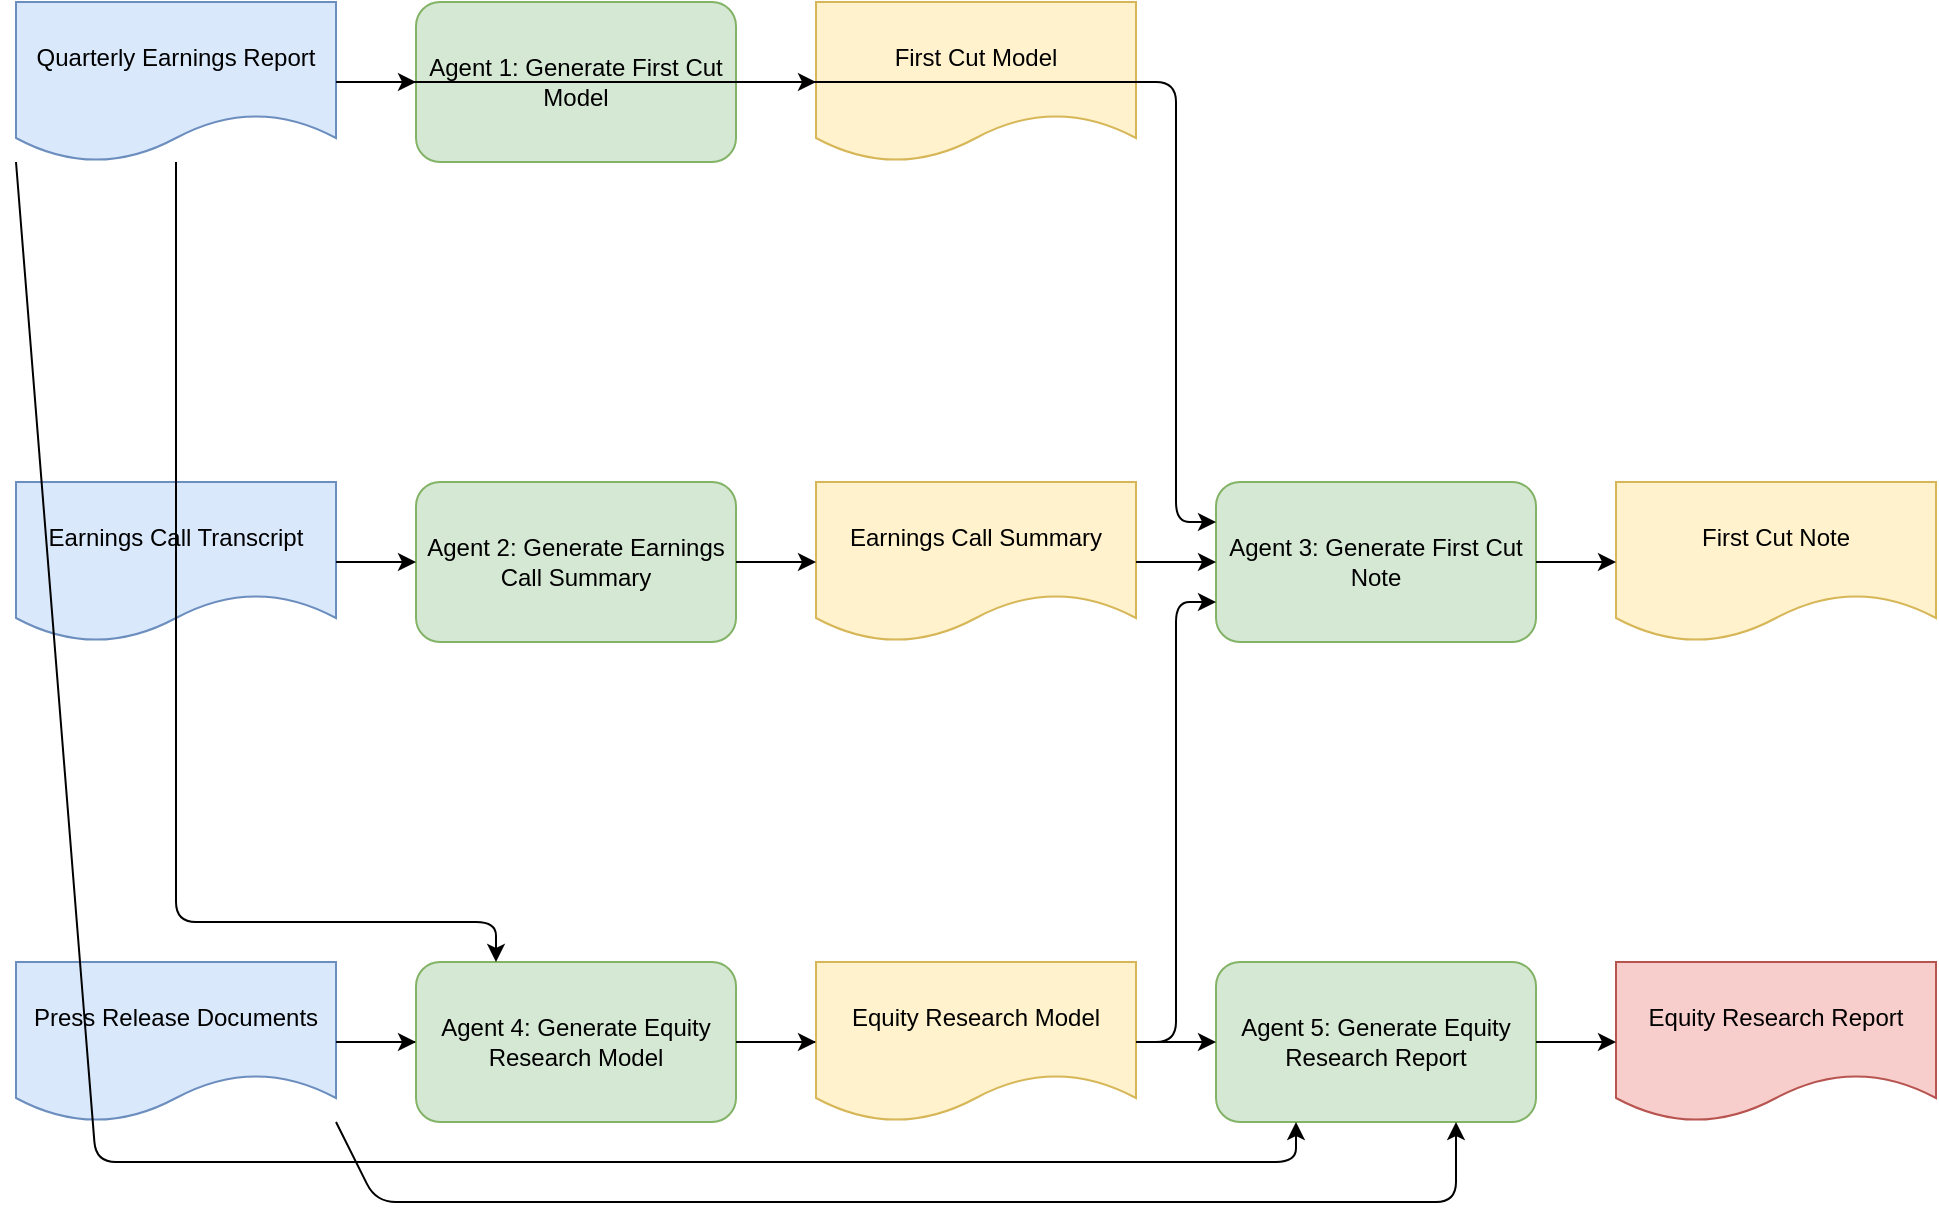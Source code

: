 <mxfile>
    <diagram id="O4s_1V2s_9-E1_3A-B1A" name="Page-1">
        <mxGraphModel dx="1422" dy="794" grid="1" gridSize="10" guides="1" tooltips="1" connect="1" arrows="1" fold="1" page="1" pageScale="1" pageWidth="1500" pageHeight="1100" math="0" shadow="0">
            <root>
                <mxCell id="0"/>
                <mxCell id="1" parent="0"/>
                <mxCell id="2" value="Quarterly Earnings Report" style="shape=document;whiteSpace=wrap;html=1;boundedLbl=1;fillColor=#dae8fc;strokeColor=#6c8ebf;" vertex="1" parent="1">
                    <mxGeometry x="50" y="80" width="160" height="80" as="geometry"/>
                </mxCell>
                <mxCell id="3" value="Earnings Call Transcript" style="shape=document;whiteSpace=wrap;html=1;boundedLbl=1;fillColor=#dae8fc;strokeColor=#6c8ebf;" vertex="1" parent="1">
                    <mxGeometry x="50" y="320" width="160" height="80" as="geometry"/>
                </mxCell>
                <mxCell id="4" value="Press Release Documents" style="shape=document;whiteSpace=wrap;html=1;boundedLbl=1;fillColor=#dae8fc;strokeColor=#6c8ebf;" vertex="1" parent="1">
                    <mxGeometry x="50" y="560" width="160" height="80" as="geometry"/>
                </mxCell>
                <mxCell id="5" value="Agent 1: Generate First Cut Model" style="rounded=1;whiteSpace=wrap;html=1;fillColor=#d5e8d4;strokeColor=#82b366;" vertex="1" parent="1">
                    <mxGeometry x="250" y="80" width="160" height="80" as="geometry"/>
                </mxCell>
                <mxCell id="6" value="Agent 2: Generate Earnings Call Summary" style="rounded=1;whiteSpace=wrap;html=1;fillColor=#d5e8d4;strokeColor=#82b366;" vertex="1" parent="1">
                    <mxGeometry x="250" y="320" width="160" height="80" as="geometry"/>
                </mxCell>
                <mxCell id="7" value="First Cut Model" style="shape=document;whiteSpace=wrap;html=1;boundedLbl=1;fillColor=#fff2cc;strokeColor=#d6b656;" vertex="1" parent="1">
                    <mxGeometry x="450" y="80" width="160" height="80" as="geometry"/>
                </mxCell>
                <mxCell id="8" value="Earnings Call Summary" style="shape=document;whiteSpace=wrap;html=1;boundedLbl=1;fillColor=#fff2cc;strokeColor=#d6b656;" vertex="1" parent="1">
                    <mxGeometry x="450" y="320" width="160" height="80" as="geometry"/>
                </mxCell>
                <mxCell id="9" value="" style="endArrow=classic;html=1;exitX=1;exitY=0.5;exitDx=0;exitDy=0;entryX=0;entryY=0.5;entryDx=0;entryDy=0;" edge="1" parent="1" source="2" target="5">
                    <mxGeometry width="50" height="50" relative="1" as="geometry">
                        <mxPoint x="220" y="120" as="sourcePoint"/>
                        <mxPoint x="270" y="120" as="targetPoint"/>
                    </mxGeometry>
                </mxCell>
                <mxCell id="10" value="" style="endArrow=classic;html=1;exitX=1;exitY=0.5;exitDx=0;exitDy=0;entryX=0;entryY=0.5;entryDx=0;entryDy=0;" edge="1" parent="1" source="5" target="7">
                    <mxGeometry width="50" height="50" relative="1" as="geometry">
                        <mxPoint x="420" y="120" as="sourcePoint"/>
                        <mxPoint x="470" y="120" as="targetPoint"/>
                    </mxGeometry>
                </mxCell>
                <mxCell id="11" value="" style="endArrow=classic;html=1;exitX=1;exitY=0.5;exitDx=0;exitDy=0;entryX=0;entryY=0.5;entryDx=0;entryDy=0;" edge="1" parent="1" source="3" target="6">
                    <mxGeometry width="50" height="50" relative="1" as="geometry">
                        <mxPoint x="220" y="360" as="sourcePoint"/>
                        <mxPoint x="270" y="360" as="targetPoint"/>
                    </mxGeometry>
                </mxCell>
                <mxCell id="12" value="" style="endArrow=classic;html=1;exitX=1;exitY=0.5;exitDx=0;exitDy=0;entryX=0;entryY=0.5;entryDx=0;entryDy=0;" edge="1" parent="1" source="6" target="8">
                    <mxGeometry width="50" height="50" relative="1" as="geometry">
                        <mxPoint x="420" y="360" as="sourcePoint"/>
                        <mxPoint x="470" y="360" as="targetPoint"/>
                    </mxGeometry>
                </mxCell>
                <mxCell id="13" value="Agent 3: Generate First Cut Note" style="rounded=1;whiteSpace=wrap;html=1;fillColor=#d5e8d4;strokeColor=#82b366;" vertex="1" parent="1">
                    <mxGeometry x="650" y="320" width="160" height="80" as="geometry"/>
                </mxCell>
                <mxCell id="14" value="First Cut Note" style="shape=document;whiteSpace=wrap;html=1;boundedLbl=1;fillColor=#fff2cc;strokeColor=#d6b656;" vertex="1" parent="1">
                    <mxGeometry x="850" y="320" width="160" height="80" as="geometry"/>
                </mxCell>
                <mxCell id="15" value="" style="endArrow=classic;html=1;exitX=1;exitY=0.5;exitDx=0;exitDy=0;entryX=0;entryY=0.5;entryDx=0;entryDy=0;" edge="1" parent="1" source="8" target="13">
                    <mxGeometry width="50" height="50" relative="1" as="geometry">
                        <mxPoint x="620" y="360" as="sourcePoint"/>
                        <mxPoint x="670" y="360" as="targetPoint"/>
                    </mxGeometry>
                </mxCell>
                <mxCell id="16" value="" style="endArrow=classic;html=1;exitX=1;exitY=0.5;exitDx=0;exitDy=0;entryX=0;entryY=0.5;entryDx=0;entryDy=0;" edge="1" parent="1" source="13" target="14">
                    <mxGeometry width="50" height="50" relative="1" as="geometry">
                        <mxPoint x="820" y="360" as="sourcePoint"/>
                        <mxPoint x="870" y="360" as="targetPoint"/>
                    </mxGeometry>
                </mxCell>
                <mxCell id="17" value="" style="endArrow=classic;html=1;exitX=1;exitY=0.5;exitDx=0;exitDy=0;entryX=0;entryY=0.25;entryDx=0;entryDy=0;" edge="1" parent="1" source="2" target="13">
                    <mxGeometry width="50" height="50" relative="1" as="geometry">
                        <mxPoint x="220" y="120" as="sourcePoint"/>
                        <mxPoint x="670" y="340" as="targetPoint"/>
                        <Array as="points">
                            <mxPoint x="630" y="120"/>
                            <mxPoint x="630" y="340"/>
                        </Array>
                    </mxGeometry>
                </mxCell>
                <mxCell id="18" value="" style="endArrow=classic;html=1;exitX=1;exitY=0.5;exitDx=0;exitDy=0;entryX=0;entryY=0.75;entryDx=0;entryDy=0;" edge="1" parent="1" source="4" target="13">
                    <mxGeometry width="50" height="50" relative="1" as="geometry">
                        <mxPoint x="220" y="600" as="sourcePoint"/>
                        <mxPoint x="670" y="380" as="targetPoint"/>
                        <Array as="points">
                            <mxPoint x="630" y="600"/>
                            <mxPoint x="630" y="380"/>
                        </Array>
                    </mxGeometry>
                </mxCell>
                <mxCell id="19" value="Agent 4: Generate Equity Research Model" style="rounded=1;whiteSpace=wrap;html=1;fillColor=#d5e8d4;strokeColor=#82b366;" vertex="1" parent="1">
                    <mxGeometry x="250" y="560" width="160" height="80" as="geometry"/>
                </mxCell>
                <mxCell id="20" value="Equity Research Model" style="shape=document;whiteSpace=wrap;html=1;boundedLbl=1;fillColor=#fff2cc;strokeColor=#d6b656;" vertex="1" parent="1">
                    <mxGeometry x="450" y="560" width="160" height="80" as="geometry"/>
                </mxCell>
                <mxCell id="21" value="" style="endArrow=classic;html=1;exitX=1;exitY=0.5;exitDx=0;exitDy=0;entryX=0;entryY=0.5;entryDx=0;entryDy=0;" edge="1" parent="1" source="19" target="20">
                    <mxGeometry width="50" height="50" relative="1" as="geometry">
                        <mxPoint x="420" y="600" as="sourcePoint"/>
                        <mxPoint x="470" y="600" as="targetPoint"/>
                    </mxGeometry>
                </mxCell>
                <mxCell id="22" value="" style="endArrow=classic;html=1;exitX=1;exitY=0.5;exitDx=0;exitDy=0;entryX=0;entryY=0.5;entryDx=0;entryDy=0;" edge="1" parent="1" source="4" target="19">
                    <mxGeometry width="50" height="50" relative="1" as="geometry">
                        <mxPoint x="220" y="600" as="sourcePoint"/>
                        <mxPoint x="270" y="600" as="targetPoint"/>
                    </mxGeometry>
                </mxCell>
                <mxCell id="23" value="" style="endArrow=classic;html=1;exitX=0.5;exitY=1;exitDx=0;exitDy=0;entryX=0.25;entryY=0;entryDx=0;exitDy=0;" edge="1" parent="1" source="2" target="19">
                    <mxGeometry width="50" height="50" relative="1" as="geometry">
                        <mxPoint x="130" y="170" as="sourcePoint"/>
                        <mxPoint x="290" y="560" as="targetPoint"/>
                        <Array as="points">
                            <mxPoint x="130" y="540"/>
                            <mxPoint x="290" y="540"/>
                        </Array>
                    </mxGeometry>
                </mxCell>
                <mxCell id="24" value="Agent 5: Generate Equity Research Report" style="rounded=1;whiteSpace=wrap;html=1;fillColor=#d5e8d4;strokeColor=#82b366;" vertex="1" parent="1">
                    <mxGeometry x="650" y="560" width="160" height="80" as="geometry"/>
                </mxCell>
                <mxCell id="25" value="Equity Research Report" style="shape=document;whiteSpace=wrap;html=1;boundedLbl=1;fillColor=#f8cecc;strokeColor=#b85450;" vertex="1" parent="1">
                    <mxGeometry x="850" y="560" width="160" height="80" as="geometry"/>
                </mxCell>
                <mxCell id="26" value="" style="endArrow=classic;html=1;exitX=1;exitY=0.5;exitDx=0;exitDy=0;entryX=0;entryY=0.5;entryDx=0;entryDy=0;" edge="1" parent="1" source="24" target="25">
                    <mxGeometry width="50" height="50" relative="1" as="geometry">
                        <mxPoint x="820" y="600" as="sourcePoint"/>
                        <mxPoint x="870" y="600" as="targetPoint"/>
                    </mxGeometry>
                </mxCell>
                <mxCell id="27" value="" style="endArrow=classic;html=1;exitX=1;exitY=0.5;exitDx=0;exitDy=0;entryX=0;entryY=0.5;entryDx=0;entryDy=0;" edge="1" parent="1" source="20" target="24">
                    <mxGeometry width="50" height="50" relative="1" as="geometry">
                        <mxPoint x="620" y="600" as="sourcePoint"/>
                        <mxPoint x="670" y="600" as="targetPoint"/>
                    </mxGeometry>
                </mxCell>
                <mxCell id="28" value="" style="endArrow=classic;html=1;exitX=0;exitY=1;exitDx=0;exitDy=0;entryX=0.25;entryY=1;entryDx=0;exitDy=0;" edge="1" parent="1" source="2" target="24">
                    <mxGeometry width="50" height="50" relative="1" as="geometry">
                        <mxPoint x="90" y="170" as="sourcePoint"/>
                        <mxPoint x="690" y="640" as="targetPoint"/>
                        <Array as="points">
                            <mxPoint x="90" y="660"/>
                            <mxPoint x="690" y="660"/>
                        </Array>
                    </mxGeometry>
                </mxCell>
                <mxCell id="29" value="" style="endArrow=classic;html=1;exitX=1;exitY=1;exitDx=0;exitDy=0;entryX=0.75;entryY=1;entryDx=0;exitDy=0;" edge="1" parent="1" source="4" target="24">
                    <mxGeometry width="50" height="50" relative="1" as="geometry">
                        <mxPoint x="220" y="640" as="sourcePoint"/>
                        <mxPoint x="770" y="640" as="targetPoint"/>
                        <Array as="points">
                            <mxPoint x="230" y="680"/>
                            <mxPoint x="770" y="680"/>
                        </Array>
                    </mxGeometry>
                </mxCell>
            </root>
        </mxGraphModel>
    </diagram>
</mxfile>
